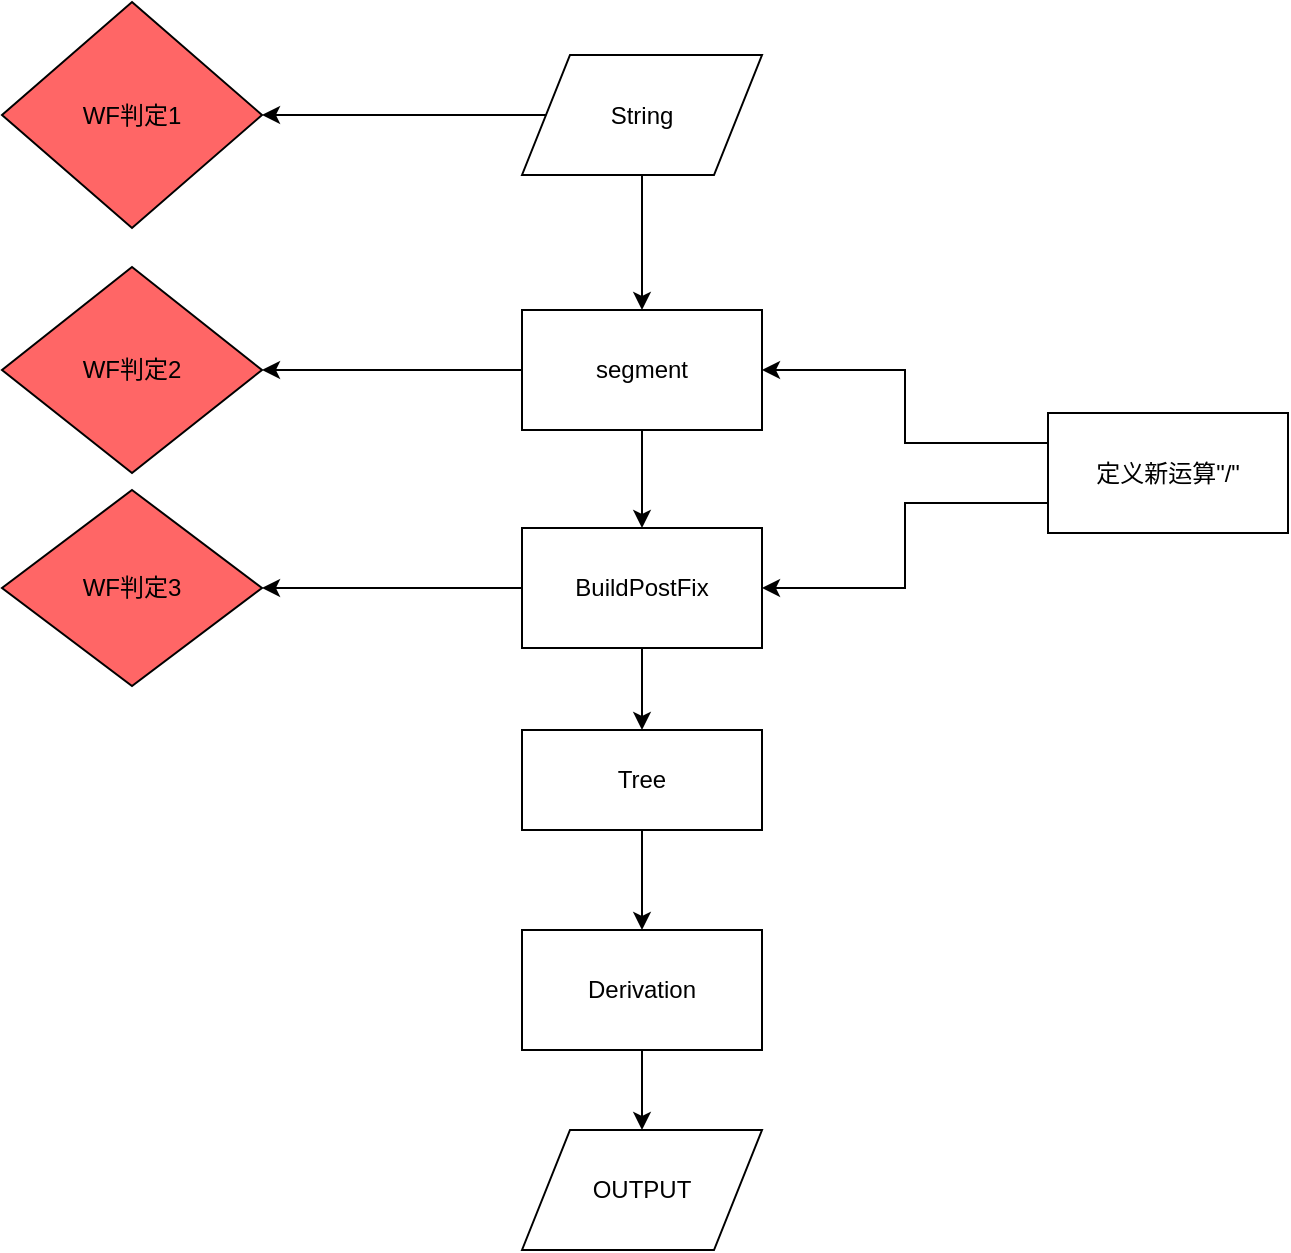 <mxfile version="12.1.7" type="device" pages="1"><diagram id="gPkfPaDsaAIIDYOCkBmP" name="Page-1"><mxGraphModel dx="2475" dy="848" grid="1" gridSize="10" guides="1" tooltips="1" connect="1" arrows="1" fold="1" page="1" pageScale="1" pageWidth="827" pageHeight="1169" math="0" shadow="0"><root><mxCell id="0"/><mxCell id="1" parent="0"/><mxCell id="htMaKxKjSReq8Jua-md5-74" value="WF判定1" style="rhombus;whiteSpace=wrap;html=1;fillColor=#FF6666;" vertex="1" parent="1"><mxGeometry x="-170" y="186" width="130" height="113" as="geometry"/></mxCell><mxCell id="htMaKxKjSReq8Jua-md5-79" value="WF判定2" style="rhombus;whiteSpace=wrap;html=1;fillColor=#FF6666;" vertex="1" parent="1"><mxGeometry x="-170" y="318.5" width="130" height="103" as="geometry"/></mxCell><mxCell id="htMaKxKjSReq8Jua-md5-84" value="WF判定3" style="rhombus;whiteSpace=wrap;html=1;fillColor=#FF6666;" vertex="1" parent="1"><mxGeometry x="-170" y="430" width="130" height="98" as="geometry"/></mxCell><mxCell id="htMaKxKjSReq8Jua-md5-87" style="edgeStyle=orthogonalEdgeStyle;rounded=0;orthogonalLoop=1;jettySize=auto;html=1;exitX=0;exitY=0.5;exitDx=0;exitDy=0;entryX=1;entryY=0.5;entryDx=0;entryDy=0;" edge="1" parent="1" source="htMaKxKjSReq8Jua-md5-86" target="htMaKxKjSReq8Jua-md5-74"><mxGeometry relative="1" as="geometry"/></mxCell><mxCell id="htMaKxKjSReq8Jua-md5-88" style="edgeStyle=orthogonalEdgeStyle;rounded=0;orthogonalLoop=1;jettySize=auto;html=1;exitX=0.5;exitY=1;exitDx=0;exitDy=0;" edge="1" parent="1" source="htMaKxKjSReq8Jua-md5-86"><mxGeometry relative="1" as="geometry"><mxPoint x="150" y="340" as="targetPoint"/></mxGeometry></mxCell><mxCell id="htMaKxKjSReq8Jua-md5-86" value="String" style="shape=parallelogram;perimeter=parallelogramPerimeter;whiteSpace=wrap;html=1;fillColor=#FFFFFF;" vertex="1" parent="1"><mxGeometry x="90" y="212.5" width="120" height="60" as="geometry"/></mxCell><mxCell id="htMaKxKjSReq8Jua-md5-91" style="edgeStyle=orthogonalEdgeStyle;rounded=0;orthogonalLoop=1;jettySize=auto;html=1;exitX=0.5;exitY=1;exitDx=0;exitDy=0;entryX=0.5;entryY=0;entryDx=0;entryDy=0;" edge="1" parent="1" source="htMaKxKjSReq8Jua-md5-89" target="htMaKxKjSReq8Jua-md5-90"><mxGeometry relative="1" as="geometry"/></mxCell><mxCell id="htMaKxKjSReq8Jua-md5-92" style="edgeStyle=orthogonalEdgeStyle;rounded=0;orthogonalLoop=1;jettySize=auto;html=1;exitX=0;exitY=0.5;exitDx=0;exitDy=0;entryX=1;entryY=0.5;entryDx=0;entryDy=0;" edge="1" parent="1" source="htMaKxKjSReq8Jua-md5-89" target="htMaKxKjSReq8Jua-md5-79"><mxGeometry relative="1" as="geometry"><Array as="points"><mxPoint x="-40" y="370"/></Array></mxGeometry></mxCell><mxCell id="htMaKxKjSReq8Jua-md5-89" value="segment" style="rounded=0;whiteSpace=wrap;html=1;fillColor=#FFFFFF;" vertex="1" parent="1"><mxGeometry x="90" y="340" width="120" height="60" as="geometry"/></mxCell><mxCell id="htMaKxKjSReq8Jua-md5-94" style="edgeStyle=orthogonalEdgeStyle;rounded=0;orthogonalLoop=1;jettySize=auto;html=1;exitX=0;exitY=0.5;exitDx=0;exitDy=0;entryX=1;entryY=0.5;entryDx=0;entryDy=0;" edge="1" parent="1" source="htMaKxKjSReq8Jua-md5-90" target="htMaKxKjSReq8Jua-md5-84"><mxGeometry relative="1" as="geometry"/></mxCell><mxCell id="htMaKxKjSReq8Jua-md5-95" style="edgeStyle=orthogonalEdgeStyle;rounded=0;orthogonalLoop=1;jettySize=auto;html=1;exitX=0.5;exitY=1;exitDx=0;exitDy=0;" edge="1" parent="1" source="htMaKxKjSReq8Jua-md5-90"><mxGeometry relative="1" as="geometry"><mxPoint x="150" y="550" as="targetPoint"/></mxGeometry></mxCell><mxCell id="htMaKxKjSReq8Jua-md5-90" value="BuildPostFix" style="rounded=0;whiteSpace=wrap;html=1;fillColor=#FFFFFF;" vertex="1" parent="1"><mxGeometry x="90" y="449" width="120" height="60" as="geometry"/></mxCell><mxCell id="htMaKxKjSReq8Jua-md5-97" style="edgeStyle=orthogonalEdgeStyle;rounded=0;orthogonalLoop=1;jettySize=auto;html=1;exitX=0.5;exitY=1;exitDx=0;exitDy=0;" edge="1" parent="1" source="htMaKxKjSReq8Jua-md5-96" target="htMaKxKjSReq8Jua-md5-98"><mxGeometry relative="1" as="geometry"><mxPoint x="150" y="650" as="targetPoint"/></mxGeometry></mxCell><mxCell id="htMaKxKjSReq8Jua-md5-96" value="Tree" style="rounded=0;whiteSpace=wrap;html=1;fillColor=#FFFFFF;" vertex="1" parent="1"><mxGeometry x="90" y="550" width="120" height="50" as="geometry"/></mxCell><mxCell id="htMaKxKjSReq8Jua-md5-98" value="Derivation" style="rounded=0;whiteSpace=wrap;html=1;" vertex="1" parent="1"><mxGeometry x="90" y="650" width="120" height="60" as="geometry"/></mxCell><mxCell id="htMaKxKjSReq8Jua-md5-101" value="OUTPUT" style="shape=parallelogram;perimeter=parallelogramPerimeter;whiteSpace=wrap;html=1;fillColor=#FFFFFF;" vertex="1" parent="1"><mxGeometry x="90" y="750" width="120" height="60" as="geometry"/></mxCell><mxCell id="htMaKxKjSReq8Jua-md5-102" value="" style="edgeStyle=orthogonalEdgeStyle;rounded=0;orthogonalLoop=1;jettySize=auto;html=1;" edge="1" parent="1" source="htMaKxKjSReq8Jua-md5-98" target="htMaKxKjSReq8Jua-md5-101"><mxGeometry relative="1" as="geometry"><mxPoint x="150" y="710" as="sourcePoint"/><mxPoint x="150" y="790" as="targetPoint"/></mxGeometry></mxCell><mxCell id="htMaKxKjSReq8Jua-md5-104" style="edgeStyle=orthogonalEdgeStyle;rounded=0;orthogonalLoop=1;jettySize=auto;html=1;exitX=0;exitY=0.25;exitDx=0;exitDy=0;entryX=1;entryY=0.5;entryDx=0;entryDy=0;" edge="1" parent="1" source="htMaKxKjSReq8Jua-md5-103" target="htMaKxKjSReq8Jua-md5-89"><mxGeometry relative="1" as="geometry"/></mxCell><mxCell id="htMaKxKjSReq8Jua-md5-105" style="edgeStyle=orthogonalEdgeStyle;rounded=0;orthogonalLoop=1;jettySize=auto;html=1;exitX=0;exitY=0.75;exitDx=0;exitDy=0;entryX=1;entryY=0.5;entryDx=0;entryDy=0;" edge="1" parent="1" source="htMaKxKjSReq8Jua-md5-103" target="htMaKxKjSReq8Jua-md5-90"><mxGeometry relative="1" as="geometry"/></mxCell><mxCell id="htMaKxKjSReq8Jua-md5-103" value="定义新运算&quot;/&quot;" style="rounded=0;whiteSpace=wrap;html=1;fillColor=#FFFFFF;" vertex="1" parent="1"><mxGeometry x="353" y="391.5" width="120" height="60" as="geometry"/></mxCell></root></mxGraphModel></diagram></mxfile>